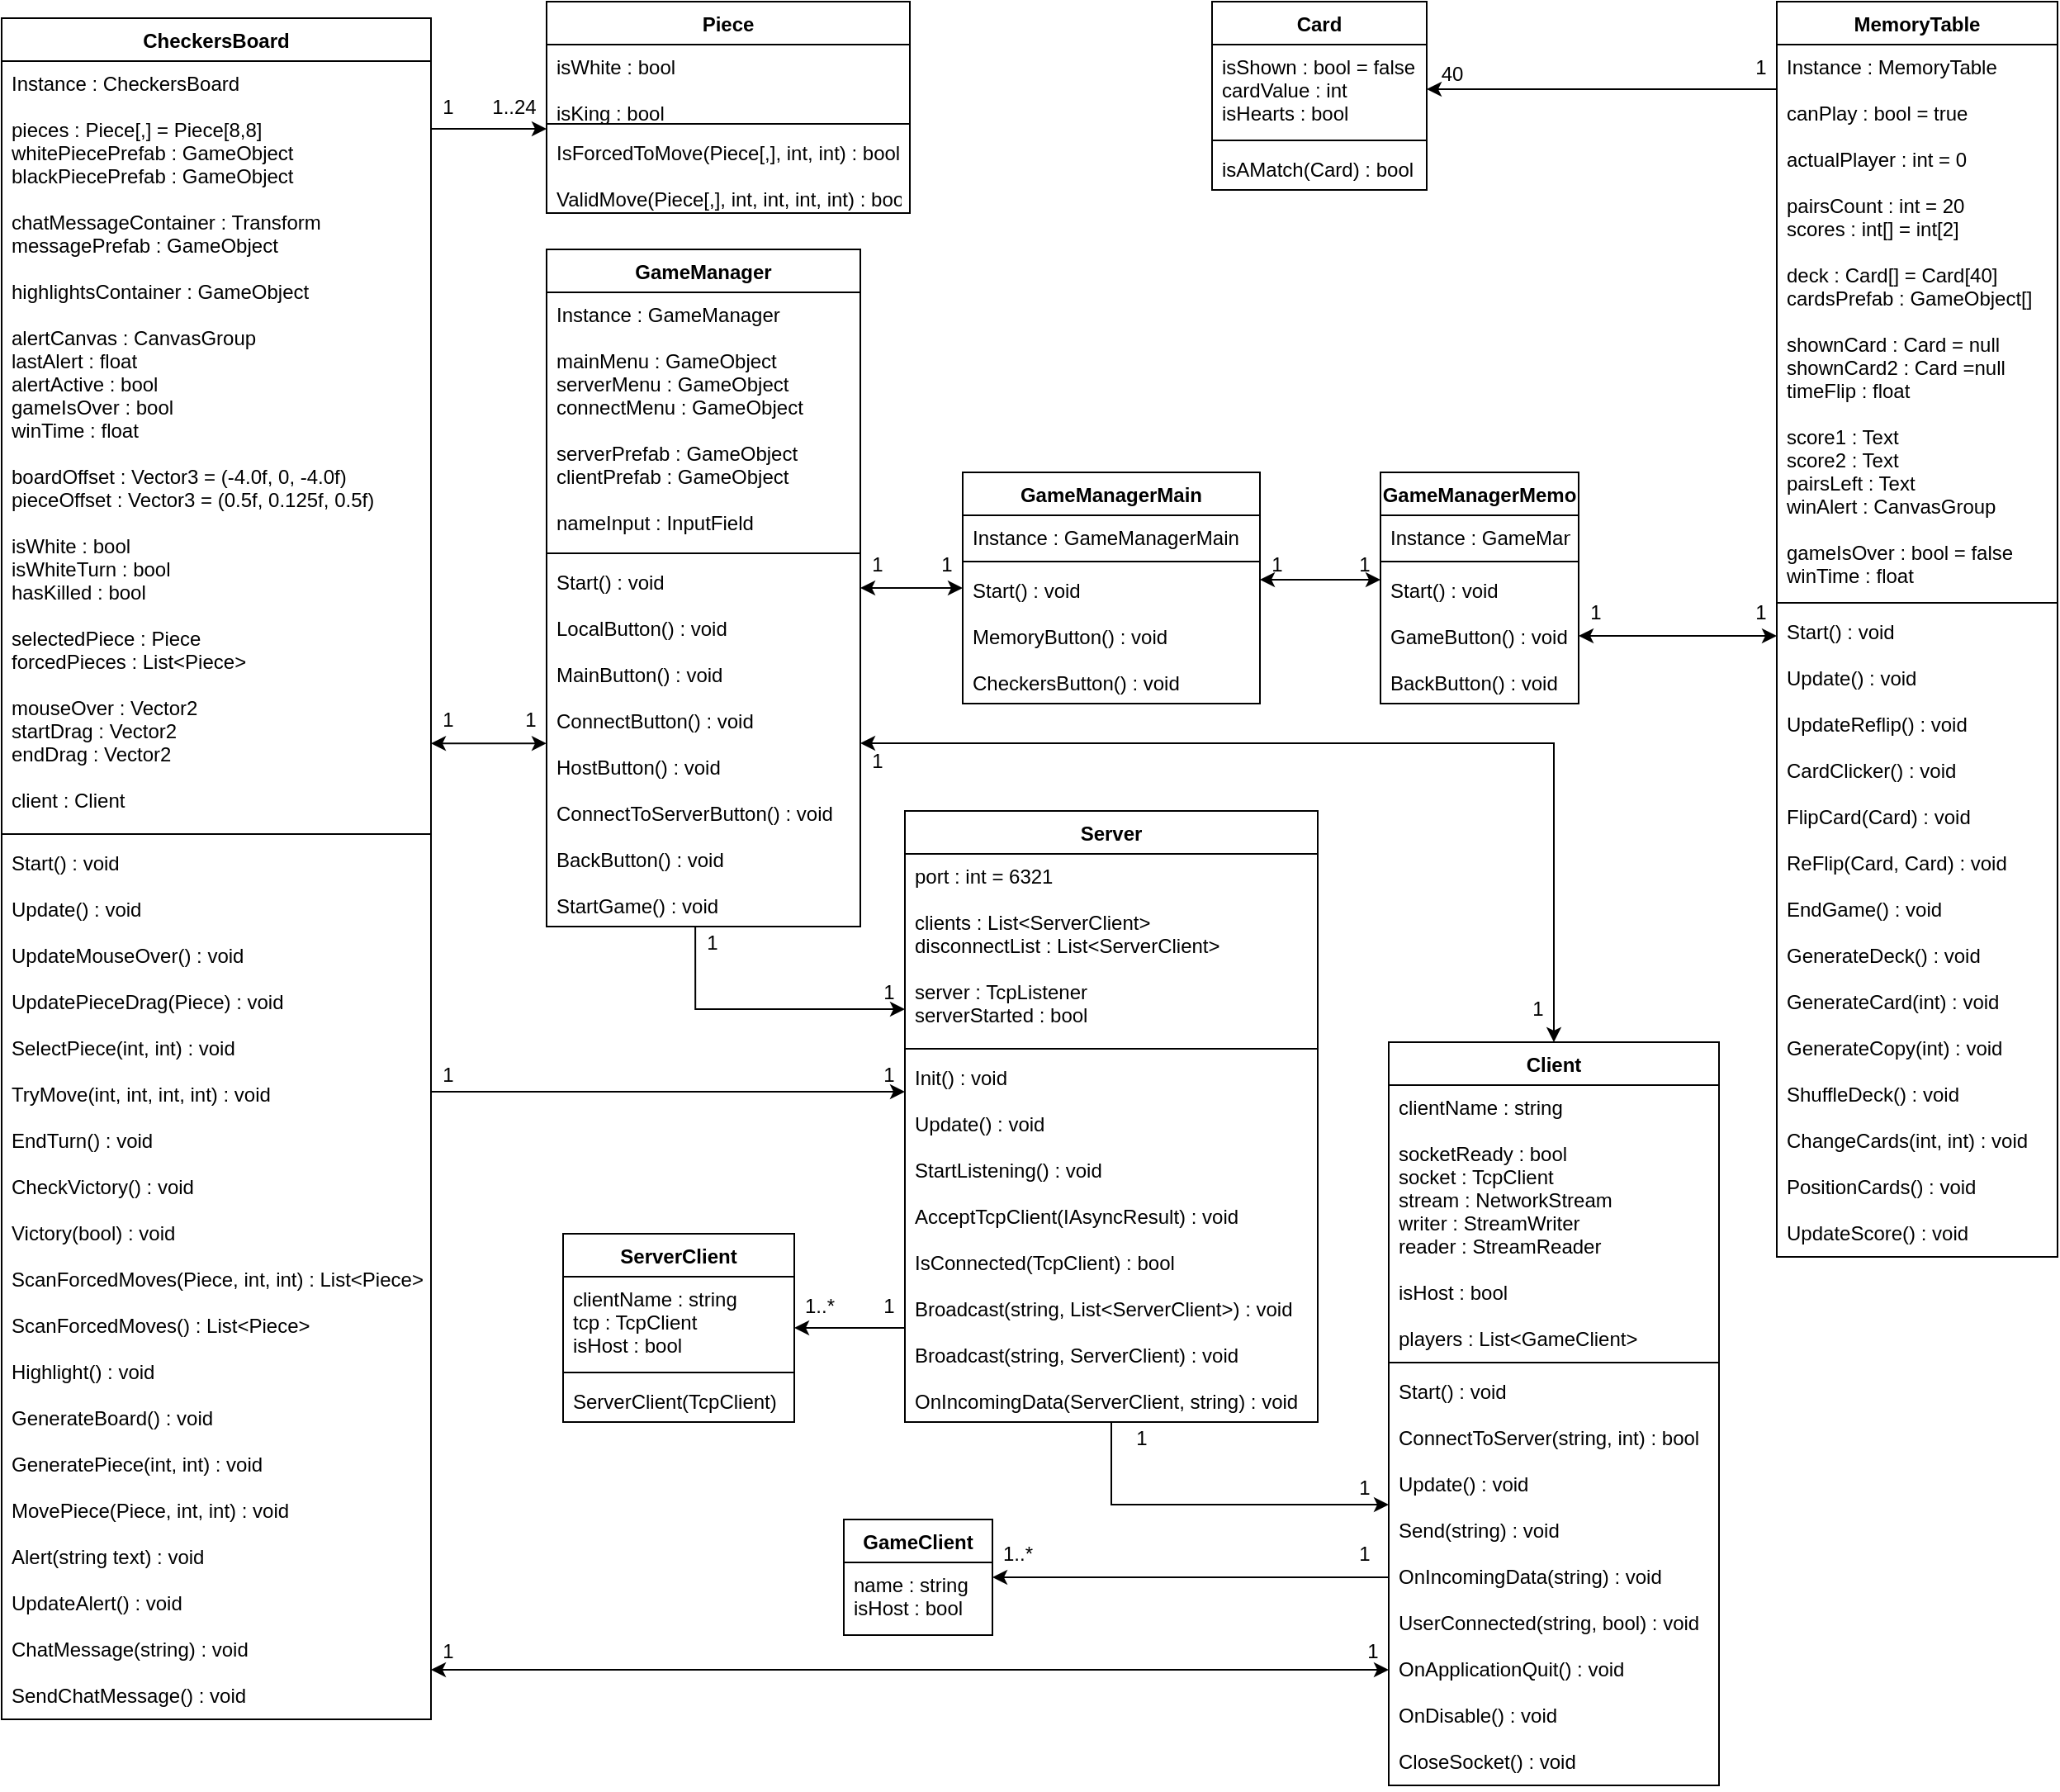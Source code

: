 <mxfile version="13.6.6" type="device"><diagram id="C5RBs43oDa-KdzZeNtuy" name="Page-1"><mxGraphModel dx="2522" dy="471" grid="1" gridSize="10" guides="1" tooltips="1" connect="1" arrows="1" fold="1" page="1" pageScale="1" pageWidth="827" pageHeight="1169" math="0" shadow="0"><root><mxCell id="WIyWlLk6GJQsqaUBKTNV-0"/><mxCell id="WIyWlLk6GJQsqaUBKTNV-1" parent="WIyWlLk6GJQsqaUBKTNV-0"/><mxCell id="SdgsYCjIgEG-CJchI0ht-36" value="1..24" style="text;html=1;align=center;verticalAlign=middle;resizable=0;points=[];autosize=1;" parent="WIyWlLk6GJQsqaUBKTNV-1" vertex="1"><mxGeometry x="-1270" y="114" width="40" height="20" as="geometry"/></mxCell><mxCell id="SdgsYCjIgEG-CJchI0ht-37" value="1" style="text;html=1;align=center;verticalAlign=middle;resizable=0;points=[];autosize=1;" parent="WIyWlLk6GJQsqaUBKTNV-1" vertex="1"><mxGeometry x="-1300" y="114" width="20" height="20" as="geometry"/></mxCell><mxCell id="SdgsYCjIgEG-CJchI0ht-43" style="edgeStyle=orthogonalEdgeStyle;rounded=0;orthogonalLoop=1;jettySize=auto;html=1;startArrow=classic;startFill=1;" parent="WIyWlLk6GJQsqaUBKTNV-1" source="SdgsYCjIgEG-CJchI0ht-25" target="SdgsYCjIgEG-CJchI0ht-21" edge="1"><mxGeometry relative="1" as="geometry"/></mxCell><mxCell id="SdgsYCjIgEG-CJchI0ht-54" value="40" style="text;html=1;align=center;verticalAlign=middle;resizable=0;points=[];autosize=1;" parent="WIyWlLk6GJQsqaUBKTNV-1" vertex="1"><mxGeometry x="-697" y="94" width="30" height="20" as="geometry"/></mxCell><mxCell id="SdgsYCjIgEG-CJchI0ht-55" value="1" style="text;html=1;align=center;verticalAlign=middle;resizable=0;points=[];autosize=1;" parent="WIyWlLk6GJQsqaUBKTNV-1" vertex="1"><mxGeometry x="-505" y="90" width="20" height="20" as="geometry"/></mxCell><mxCell id="SdgsYCjIgEG-CJchI0ht-58" value="1" style="text;html=1;align=center;verticalAlign=middle;resizable=0;points=[];autosize=1;" parent="WIyWlLk6GJQsqaUBKTNV-1" vertex="1"><mxGeometry x="-1250" y="485" width="20" height="20" as="geometry"/></mxCell><mxCell id="SdgsYCjIgEG-CJchI0ht-59" value="1" style="text;html=1;align=center;verticalAlign=middle;resizable=0;points=[];autosize=1;" parent="WIyWlLk6GJQsqaUBKTNV-1" vertex="1"><mxGeometry x="-1040" y="391" width="20" height="20" as="geometry"/></mxCell><mxCell id="SdgsYCjIgEG-CJchI0ht-60" value="1" style="text;html=1;align=center;verticalAlign=middle;resizable=0;points=[];autosize=1;" parent="WIyWlLk6GJQsqaUBKTNV-1" vertex="1"><mxGeometry x="-998" y="391" width="20" height="20" as="geometry"/></mxCell><mxCell id="SdgsYCjIgEG-CJchI0ht-61" value="1" style="text;html=1;align=center;verticalAlign=middle;resizable=0;points=[];autosize=1;" parent="WIyWlLk6GJQsqaUBKTNV-1" vertex="1"><mxGeometry x="-798" y="391" width="20" height="20" as="geometry"/></mxCell><mxCell id="SdgsYCjIgEG-CJchI0ht-62" value="1" style="text;html=1;align=center;verticalAlign=middle;resizable=0;points=[];autosize=1;" parent="WIyWlLk6GJQsqaUBKTNV-1" vertex="1"><mxGeometry x="-745" y="391" width="20" height="20" as="geometry"/></mxCell><mxCell id="SdgsYCjIgEG-CJchI0ht-63" value="1" style="text;html=1;align=center;verticalAlign=middle;resizable=0;points=[];autosize=1;" parent="WIyWlLk6GJQsqaUBKTNV-1" vertex="1"><mxGeometry x="-605" y="420" width="20" height="20" as="geometry"/></mxCell><mxCell id="SdgsYCjIgEG-CJchI0ht-8" value="Piece" style="swimlane;fontStyle=1;align=center;verticalAlign=top;childLayout=stackLayout;horizontal=1;startSize=26;horizontalStack=0;resizeParent=1;resizeParentMax=0;resizeLast=0;collapsible=1;marginBottom=0;" parent="WIyWlLk6GJQsqaUBKTNV-1" vertex="1"><mxGeometry x="-1230" y="60" width="220" height="128" as="geometry"/></mxCell><mxCell id="SdgsYCjIgEG-CJchI0ht-9" value="isWhite : bool&#10;&#10;isKing : bool" style="text;strokeColor=none;fillColor=none;align=left;verticalAlign=top;spacingLeft=4;spacingRight=4;overflow=hidden;rotatable=0;points=[[0,0.5],[1,0.5]];portConstraint=eastwest;" parent="SdgsYCjIgEG-CJchI0ht-8" vertex="1"><mxGeometry y="26" width="220" height="44" as="geometry"/></mxCell><mxCell id="SdgsYCjIgEG-CJchI0ht-10" value="" style="line;strokeWidth=1;fillColor=none;align=left;verticalAlign=middle;spacingTop=-1;spacingLeft=3;spacingRight=3;rotatable=0;labelPosition=right;points=[];portConstraint=eastwest;" parent="SdgsYCjIgEG-CJchI0ht-8" vertex="1"><mxGeometry y="70" width="220" height="8" as="geometry"/></mxCell><mxCell id="SdgsYCjIgEG-CJchI0ht-11" value="IsForcedToMove(Piece[,], int, int) : bool&#10;&#10;ValidMove(Piece[,], int, int, int, int) : bool" style="text;strokeColor=none;fillColor=none;align=left;verticalAlign=top;spacingLeft=4;spacingRight=4;overflow=hidden;rotatable=0;points=[[0,0.5],[1,0.5]];portConstraint=eastwest;" parent="SdgsYCjIgEG-CJchI0ht-8" vertex="1"><mxGeometry y="78" width="220" height="50" as="geometry"/></mxCell><mxCell id="SdgsYCjIgEG-CJchI0ht-13" value="Card" style="swimlane;fontStyle=1;align=center;verticalAlign=top;childLayout=stackLayout;horizontal=1;startSize=26;horizontalStack=0;resizeParent=1;resizeParentMax=0;resizeLast=0;collapsible=1;marginBottom=0;" parent="WIyWlLk6GJQsqaUBKTNV-1" vertex="1"><mxGeometry x="-827" y="60" width="130" height="114" as="geometry"/></mxCell><mxCell id="SdgsYCjIgEG-CJchI0ht-14" value="isShown : bool = false&#10;cardValue : int&#10;isHearts : bool" style="text;strokeColor=none;fillColor=none;align=left;verticalAlign=top;spacingLeft=4;spacingRight=4;overflow=hidden;rotatable=0;points=[[0,0.5],[1,0.5]];portConstraint=eastwest;" parent="SdgsYCjIgEG-CJchI0ht-13" vertex="1"><mxGeometry y="26" width="130" height="54" as="geometry"/></mxCell><mxCell id="SdgsYCjIgEG-CJchI0ht-15" value="" style="line;strokeWidth=1;fillColor=none;align=left;verticalAlign=middle;spacingTop=-1;spacingLeft=3;spacingRight=3;rotatable=0;labelPosition=right;points=[];portConstraint=eastwest;" parent="SdgsYCjIgEG-CJchI0ht-13" vertex="1"><mxGeometry y="80" width="130" height="8" as="geometry"/></mxCell><mxCell id="SdgsYCjIgEG-CJchI0ht-16" value="isAMatch(Card) : bool" style="text;strokeColor=none;fillColor=none;align=left;verticalAlign=top;spacingLeft=4;spacingRight=4;overflow=hidden;rotatable=0;points=[[0,0.5],[1,0.5]];portConstraint=eastwest;" parent="SdgsYCjIgEG-CJchI0ht-13" vertex="1"><mxGeometry y="88" width="130" height="26" as="geometry"/></mxCell><mxCell id="SdgsYCjIgEG-CJchI0ht-64" value="1" style="text;html=1;align=center;verticalAlign=middle;resizable=0;points=[];autosize=1;" parent="WIyWlLk6GJQsqaUBKTNV-1" vertex="1"><mxGeometry x="-505" y="420" width="20" height="20" as="geometry"/></mxCell><mxCell id="SdgsYCjIgEG-CJchI0ht-66" style="edgeStyle=orthogonalEdgeStyle;rounded=0;orthogonalLoop=1;jettySize=auto;html=1;" parent="WIyWlLk6GJQsqaUBKTNV-1" target="SdgsYCjIgEG-CJchI0ht-8" edge="1"><mxGeometry relative="1" as="geometry"><mxPoint x="-1300" y="137" as="sourcePoint"/><Array as="points"><mxPoint x="-1256" y="137"/><mxPoint x="-1256" y="137"/></Array></mxGeometry></mxCell><mxCell id="SdgsYCjIgEG-CJchI0ht-69" style="edgeStyle=orthogonalEdgeStyle;rounded=0;orthogonalLoop=1;jettySize=auto;html=1;startArrow=classic;startFill=1;" parent="WIyWlLk6GJQsqaUBKTNV-1" source="SdgsYCjIgEG-CJchI0ht-24" edge="1"><mxGeometry relative="1" as="geometry"><mxPoint x="-1300" y="509.059" as="targetPoint"/><Array as="points"><mxPoint x="-1300" y="509"/></Array></mxGeometry></mxCell><mxCell id="SdgsYCjIgEG-CJchI0ht-71" value="1" style="text;html=1;align=center;verticalAlign=middle;resizable=0;points=[];autosize=1;" parent="WIyWlLk6GJQsqaUBKTNV-1" vertex="1"><mxGeometry x="-1300" y="485" width="20" height="20" as="geometry"/></mxCell><mxCell id="SdgsYCjIgEG-CJchI0ht-4" value="CheckersBoard" style="swimlane;fontStyle=1;align=center;verticalAlign=top;childLayout=stackLayout;horizontal=1;startSize=26;horizontalStack=0;resizeParent=1;resizeParentMax=0;resizeLast=0;collapsible=1;marginBottom=0;" parent="WIyWlLk6GJQsqaUBKTNV-1" vertex="1"><mxGeometry x="-1560" y="70" width="260" height="1030" as="geometry"/></mxCell><mxCell id="SdgsYCjIgEG-CJchI0ht-5" value="Instance : CheckersBoard&#10;&#10;pieces : Piece[,] = Piece[8,8]&#10;whitePiecePrefab : GameObject&#10;blackPiecePrefab : GameObject&#10;&#9;&#10;chatMessageContainer : Transform&#10;messagePrefab : GameObject&#10;&#9;&#10;highlightsContainer : GameObject&#10;&#10;alertCanvas : CanvasGroup&#10;lastAlert : float&#10;alertActive : bool&#10;gameIsOver : bool&#10;winTime : float&#10;&#10;boardOffset : Vector3 = (-4.0f, 0, -4.0f)&#10;pieceOffset : Vector3 = (0.5f, 0.125f, 0.5f)&#10;&#10;isWhite : bool&#10;isWhiteTurn : bool&#10;hasKilled : bool&#10;&#10;selectedPiece : Piece&#10;forcedPieces : List&lt;Piece&gt;&#10;&#10;mouseOver : Vector2&#10;startDrag : Vector2&#10;endDrag : Vector2&#10;&#9;&#10;client : Client" style="text;strokeColor=none;fillColor=none;align=left;verticalAlign=top;spacingLeft=4;spacingRight=4;overflow=hidden;rotatable=0;points=[[0,0.5],[1,0.5]];portConstraint=eastwest;" parent="SdgsYCjIgEG-CJchI0ht-4" vertex="1"><mxGeometry y="26" width="260" height="464" as="geometry"/></mxCell><mxCell id="SdgsYCjIgEG-CJchI0ht-6" value="" style="line;strokeWidth=1;fillColor=none;align=left;verticalAlign=middle;spacingTop=-1;spacingLeft=3;spacingRight=3;rotatable=0;labelPosition=right;points=[];portConstraint=eastwest;" parent="SdgsYCjIgEG-CJchI0ht-4" vertex="1"><mxGeometry y="490" width="260" height="8" as="geometry"/></mxCell><mxCell id="SdgsYCjIgEG-CJchI0ht-7" value="Start() : void&#10;&#10;Update() : void&#10;&#10;UpdateMouseOver() : void&#10;&#9;&#10;UpdatePieceDrag(Piece) : void&#10;&#10;SelectPiece(int, int) : void&#10;&#10;TryMove(int, int, int, int) : void&#10;&#10;EndTurn() : void&#10;&#10;CheckVictory() : void&#10;&#10;Victory(bool) : void&#10;&#10;ScanForcedMoves(Piece, int, int) : List&lt;Piece&gt;&#10;&#10;ScanForcedMoves() : List&lt;Piece&gt;&#10;&#10;Highlight() : void&#10;&#10;GenerateBoard() : void&#10;&#10;GeneratePiece(int, int) : void&#10;&#10;MovePiece(Piece, int, int) : void&#10;&#10;Alert(string text) : void&#10;&#10;UpdateAlert() : void&#10;&#10;ChatMessage(string) : void&#10;&#10;SendChatMessage() : void" style="text;strokeColor=none;fillColor=none;align=left;verticalAlign=top;spacingLeft=4;spacingRight=4;overflow=hidden;rotatable=0;points=[[0,0.5],[1,0.5]];portConstraint=eastwest;" parent="SdgsYCjIgEG-CJchI0ht-4" vertex="1"><mxGeometry y="498" width="260" height="532" as="geometry"/></mxCell><mxCell id="SdgsYCjIgEG-CJchI0ht-21" value="GameManager" style="swimlane;fontStyle=1;align=center;verticalAlign=top;childLayout=stackLayout;horizontal=1;startSize=26;horizontalStack=0;resizeParent=1;resizeParentMax=0;resizeLast=0;collapsible=1;marginBottom=0;" parent="WIyWlLk6GJQsqaUBKTNV-1" vertex="1"><mxGeometry x="-1230" y="210" width="190" height="410" as="geometry"/></mxCell><mxCell id="SdgsYCjIgEG-CJchI0ht-22" value="Instance : GameManager&#10;&#10;mainMenu : GameObject&#10;serverMenu : GameObject&#10;connectMenu : GameObject&#10;&#9;&#10;serverPrefab : GameObject&#10;clientPrefab : GameObject&#10;&#9;&#10;nameInput : InputField" style="text;strokeColor=none;fillColor=none;align=left;verticalAlign=top;spacingLeft=4;spacingRight=4;overflow=hidden;rotatable=0;points=[[0,0.5],[1,0.5]];portConstraint=eastwest;" parent="SdgsYCjIgEG-CJchI0ht-21" vertex="1"><mxGeometry y="26" width="190" height="154" as="geometry"/></mxCell><mxCell id="SdgsYCjIgEG-CJchI0ht-23" value="" style="line;strokeWidth=1;fillColor=none;align=left;verticalAlign=middle;spacingTop=-1;spacingLeft=3;spacingRight=3;rotatable=0;labelPosition=right;points=[];portConstraint=eastwest;" parent="SdgsYCjIgEG-CJchI0ht-21" vertex="1"><mxGeometry y="180" width="190" height="8" as="geometry"/></mxCell><mxCell id="SdgsYCjIgEG-CJchI0ht-24" value="Start() : void&#10;&#10;LocalButton() : void&#10;&#10;MainButton() : void&#10;&#10;ConnectButton() : void&#10;&#10;HostButton() : void&#10;&#10;ConnectToServerButton() : void&#10;&#10;BackButton() : void&#10;&#10;StartGame() : void" style="text;strokeColor=none;fillColor=none;align=left;verticalAlign=top;spacingLeft=4;spacingRight=4;overflow=hidden;rotatable=0;points=[[0,0.5],[1,0.5]];portConstraint=eastwest;" parent="SdgsYCjIgEG-CJchI0ht-21" vertex="1"><mxGeometry y="188" width="190" height="222" as="geometry"/></mxCell><mxCell id="SdgsYCjIgEG-CJchI0ht-105" style="edgeStyle=orthogonalEdgeStyle;rounded=0;orthogonalLoop=1;jettySize=auto;html=1;exitX=0.474;exitY=1;exitDx=0;exitDy=0;exitPerimeter=0;" parent="WIyWlLk6GJQsqaUBKTNV-1" source="SdgsYCjIgEG-CJchI0ht-24" target="SdgsYCjIgEG-CJchI0ht-79" edge="1"><mxGeometry relative="1" as="geometry"><mxPoint x="-1140" y="650" as="sourcePoint"/><mxPoint x="-1014" y="670" as="targetPoint"/><Array as="points"><mxPoint x="-1140" y="670"/></Array></mxGeometry></mxCell><mxCell id="SdgsYCjIgEG-CJchI0ht-106" style="edgeStyle=orthogonalEdgeStyle;rounded=0;orthogonalLoop=1;jettySize=auto;html=1;exitX=1;exitY=0.5;exitDx=0;exitDy=0;startArrow=classic;startFill=1;" parent="WIyWlLk6GJQsqaUBKTNV-1" source="SdgsYCjIgEG-CJchI0ht-24" target="SdgsYCjIgEG-CJchI0ht-75" edge="1"><mxGeometry relative="1" as="geometry"><Array as="points"><mxPoint x="-620" y="509"/></Array></mxGeometry></mxCell><mxCell id="SdgsYCjIgEG-CJchI0ht-25" value="GameManagerMain" style="swimlane;fontStyle=1;align=center;verticalAlign=top;childLayout=stackLayout;horizontal=1;startSize=26;horizontalStack=0;resizeParent=1;resizeParentMax=0;resizeLast=0;collapsible=1;marginBottom=0;" parent="WIyWlLk6GJQsqaUBKTNV-1" vertex="1"><mxGeometry x="-978" y="345" width="180" height="140" as="geometry"/></mxCell><mxCell id="SdgsYCjIgEG-CJchI0ht-26" value="Instance : GameManagerMain" style="text;strokeColor=none;fillColor=none;align=left;verticalAlign=top;spacingLeft=4;spacingRight=4;overflow=hidden;rotatable=0;points=[[0,0.5],[1,0.5]];portConstraint=eastwest;" parent="SdgsYCjIgEG-CJchI0ht-25" vertex="1"><mxGeometry y="26" width="180" height="24" as="geometry"/></mxCell><mxCell id="SdgsYCjIgEG-CJchI0ht-27" value="" style="line;strokeWidth=1;fillColor=none;align=left;verticalAlign=middle;spacingTop=-1;spacingLeft=3;spacingRight=3;rotatable=0;labelPosition=right;points=[];portConstraint=eastwest;" parent="SdgsYCjIgEG-CJchI0ht-25" vertex="1"><mxGeometry y="50" width="180" height="8" as="geometry"/></mxCell><mxCell id="SdgsYCjIgEG-CJchI0ht-28" value="Start() : void&#10;&#10;MemoryButton() : void&#10;&#10;CheckersButton() : void" style="text;strokeColor=none;fillColor=none;align=left;verticalAlign=top;spacingLeft=4;spacingRight=4;overflow=hidden;rotatable=0;points=[[0,0.5],[1,0.5]];portConstraint=eastwest;" parent="SdgsYCjIgEG-CJchI0ht-25" vertex="1"><mxGeometry y="58" width="180" height="82" as="geometry"/></mxCell><mxCell id="SdgsYCjIgEG-CJchI0ht-29" value="GameManagerMemo" style="swimlane;fontStyle=1;align=center;verticalAlign=top;childLayout=stackLayout;horizontal=1;startSize=26;horizontalStack=0;resizeParent=1;resizeParentMax=0;resizeLast=0;collapsible=1;marginBottom=0;" parent="WIyWlLk6GJQsqaUBKTNV-1" vertex="1"><mxGeometry x="-725" y="345" width="120" height="140" as="geometry"/></mxCell><mxCell id="SdgsYCjIgEG-CJchI0ht-30" value="Instance : GameManagerMain" style="text;strokeColor=none;fillColor=none;align=left;verticalAlign=top;spacingLeft=4;spacingRight=4;overflow=hidden;rotatable=0;points=[[0,0.5],[1,0.5]];portConstraint=eastwest;" parent="SdgsYCjIgEG-CJchI0ht-29" vertex="1"><mxGeometry y="26" width="120" height="24" as="geometry"/></mxCell><mxCell id="SdgsYCjIgEG-CJchI0ht-31" value="" style="line;strokeWidth=1;fillColor=none;align=left;verticalAlign=middle;spacingTop=-1;spacingLeft=3;spacingRight=3;rotatable=0;labelPosition=right;points=[];portConstraint=eastwest;" parent="SdgsYCjIgEG-CJchI0ht-29" vertex="1"><mxGeometry y="50" width="120" height="8" as="geometry"/></mxCell><mxCell id="SdgsYCjIgEG-CJchI0ht-32" value="Start() : void&#10;&#10;GameButton() : void&#10;&#10;BackButton() : void" style="text;strokeColor=none;fillColor=none;align=left;verticalAlign=top;spacingLeft=4;spacingRight=4;overflow=hidden;rotatable=0;points=[[0,0.5],[1,0.5]];portConstraint=eastwest;" parent="SdgsYCjIgEG-CJchI0ht-29" vertex="1"><mxGeometry y="58" width="120" height="82" as="geometry"/></mxCell><mxCell id="SdgsYCjIgEG-CJchI0ht-91" style="edgeStyle=orthogonalEdgeStyle;rounded=0;orthogonalLoop=1;jettySize=auto;html=1;" parent="WIyWlLk6GJQsqaUBKTNV-1" source="SdgsYCjIgEG-CJchI0ht-18" target="SdgsYCjIgEG-CJchI0ht-14" edge="1"><mxGeometry relative="1" as="geometry"><Array as="points"><mxPoint x="-490" y="113"/><mxPoint x="-490" y="113"/></Array></mxGeometry></mxCell><mxCell id="SdgsYCjIgEG-CJchI0ht-94" style="edgeStyle=orthogonalEdgeStyle;rounded=0;orthogonalLoop=1;jettySize=auto;html=1;startArrow=classic;startFill=1;" parent="WIyWlLk6GJQsqaUBKTNV-1" source="SdgsYCjIgEG-CJchI0ht-32" target="SdgsYCjIgEG-CJchI0ht-28" edge="1"><mxGeometry relative="1" as="geometry"><Array as="points"><mxPoint x="-750" y="410"/><mxPoint x="-750" y="410"/></Array></mxGeometry></mxCell><mxCell id="SdgsYCjIgEG-CJchI0ht-17" value="MemoryTable" style="swimlane;fontStyle=1;align=center;verticalAlign=top;childLayout=stackLayout;horizontal=1;startSize=26;horizontalStack=0;resizeParent=1;resizeParentMax=0;resizeLast=0;collapsible=1;marginBottom=0;" parent="WIyWlLk6GJQsqaUBKTNV-1" vertex="1"><mxGeometry x="-485" y="60" width="170" height="760" as="geometry"/></mxCell><mxCell id="SdgsYCjIgEG-CJchI0ht-18" value="Instance : MemoryTable&#10;&#9;&#10;canPlay : bool = true&#10;&#10;actualPlayer : int = 0&#10;&#9;&#10;pairsCount : int = 20&#10;scores : int[] = int[2]&#10;&#9;&#10;deck : Card[] = Card[40]&#10;cardsPrefab : GameObject[]&#10;&#9;&#10;shownCard : Card = null&#10;shownCard2 : Card =null&#10;timeFlip : float&#10;&#9;&#10;score1 : Text&#10;score2 : Text&#10;pairsLeft : Text&#10;winAlert : CanvasGroup&#10;&#10;gameIsOver : bool = false&#10;winTime : float" style="text;strokeColor=none;fillColor=none;align=left;verticalAlign=top;spacingLeft=4;spacingRight=4;overflow=hidden;rotatable=0;points=[[0,0.5],[1,0.5]];portConstraint=eastwest;" parent="SdgsYCjIgEG-CJchI0ht-17" vertex="1"><mxGeometry y="26" width="170" height="334" as="geometry"/></mxCell><mxCell id="SdgsYCjIgEG-CJchI0ht-19" value="" style="line;strokeWidth=1;fillColor=none;align=left;verticalAlign=middle;spacingTop=-1;spacingLeft=3;spacingRight=3;rotatable=0;labelPosition=right;points=[];portConstraint=eastwest;" parent="SdgsYCjIgEG-CJchI0ht-17" vertex="1"><mxGeometry y="360" width="170" height="8" as="geometry"/></mxCell><mxCell id="SdgsYCjIgEG-CJchI0ht-20" value="Start() : void&#10;&#10;Update() : void&#10;&#10;UpdateReflip() : void&#10;&#10;CardClicker() : void&#10;&#10;FlipCard(Card) : void&#10;&#10;ReFlip(Card, Card) : void&#10;&#10;EndGame() : void&#10;&#10;GenerateDeck() : void&#10;&#10;GenerateCard(int) : void&#10;&#10;GenerateCopy(int) : void&#10;&#10;ShuffleDeck() : void&#10;&#10;ChangeCards(int, int) : void&#10;&#10;PositionCards() : void&#10;&#10;UpdateScore() : void" style="text;strokeColor=none;fillColor=none;align=left;verticalAlign=top;spacingLeft=4;spacingRight=4;overflow=hidden;rotatable=0;points=[[0,0.5],[1,0.5]];portConstraint=eastwest;" parent="SdgsYCjIgEG-CJchI0ht-17" vertex="1"><mxGeometry y="368" width="170" height="392" as="geometry"/></mxCell><mxCell id="SdgsYCjIgEG-CJchI0ht-100" style="edgeStyle=orthogonalEdgeStyle;rounded=0;orthogonalLoop=1;jettySize=auto;html=1;endArrow=classic;endFill=1;startArrow=classic;startFill=1;" parent="WIyWlLk6GJQsqaUBKTNV-1" source="SdgsYCjIgEG-CJchI0ht-20" target="SdgsYCjIgEG-CJchI0ht-32" edge="1"><mxGeometry relative="1" as="geometry"><Array as="points"><mxPoint x="-540" y="444"/><mxPoint x="-540" y="444"/></Array></mxGeometry></mxCell><mxCell id="SdgsYCjIgEG-CJchI0ht-117" style="edgeStyle=orthogonalEdgeStyle;rounded=0;orthogonalLoop=1;jettySize=auto;html=1;" parent="WIyWlLk6GJQsqaUBKTNV-1" source="SdgsYCjIgEG-CJchI0ht-79" target="SdgsYCjIgEG-CJchI0ht-78" edge="1"><mxGeometry relative="1" as="geometry"><Array as="points"><mxPoint x="-888" y="970"/></Array></mxGeometry></mxCell><mxCell id="SdgsYCjIgEG-CJchI0ht-79" value="Server" style="swimlane;fontStyle=1;align=center;verticalAlign=top;childLayout=stackLayout;horizontal=1;startSize=26;horizontalStack=0;resizeParent=1;resizeParentMax=0;resizeLast=0;collapsible=1;marginBottom=0;" parent="WIyWlLk6GJQsqaUBKTNV-1" vertex="1"><mxGeometry x="-1013" y="550" width="250" height="370" as="geometry"/></mxCell><mxCell id="SdgsYCjIgEG-CJchI0ht-80" value="port : int = 6321&#10;&#10;clients : List&lt;ServerClient&gt;&#10;disconnectList : List&lt;ServerClient&gt;&#10;&#10;server : TcpListener&#10;serverStarted : bool" style="text;strokeColor=none;fillColor=none;align=left;verticalAlign=top;spacingLeft=4;spacingRight=4;overflow=hidden;rotatable=0;points=[[0,0.5],[1,0.5]];portConstraint=eastwest;" parent="SdgsYCjIgEG-CJchI0ht-79" vertex="1"><mxGeometry y="26" width="250" height="114" as="geometry"/></mxCell><mxCell id="SdgsYCjIgEG-CJchI0ht-81" value="" style="line;strokeWidth=1;fillColor=none;align=left;verticalAlign=middle;spacingTop=-1;spacingLeft=3;spacingRight=3;rotatable=0;labelPosition=right;points=[];portConstraint=eastwest;" parent="SdgsYCjIgEG-CJchI0ht-79" vertex="1"><mxGeometry y="140" width="250" height="8" as="geometry"/></mxCell><mxCell id="SdgsYCjIgEG-CJchI0ht-82" value="Init() : void&#10;&#10;Update() : void&#10;&#10;StartListening() : void&#10;&#10;AcceptTcpClient(IAsyncResult) : void&#10;&#10;IsConnected(TcpClient) : bool&#10;&#10;Broadcast(string, List&lt;ServerClient&gt;) : void&#10;&#10;Broadcast(string, ServerClient) : void&#10;&#10;OnIncomingData(ServerClient, string) : void" style="text;strokeColor=none;fillColor=none;align=left;verticalAlign=top;spacingLeft=4;spacingRight=4;overflow=hidden;rotatable=0;points=[[0,0.5],[1,0.5]];portConstraint=eastwest;" parent="SdgsYCjIgEG-CJchI0ht-79" vertex="1"><mxGeometry y="148" width="250" height="222" as="geometry"/></mxCell><mxCell id="SdgsYCjIgEG-CJchI0ht-75" value="Client" style="swimlane;fontStyle=1;align=center;verticalAlign=top;childLayout=stackLayout;horizontal=1;startSize=26;horizontalStack=0;resizeParent=1;resizeParentMax=0;resizeLast=0;collapsible=1;marginBottom=0;" parent="WIyWlLk6GJQsqaUBKTNV-1" vertex="1"><mxGeometry x="-720" y="690" width="200" height="450" as="geometry"/></mxCell><mxCell id="SdgsYCjIgEG-CJchI0ht-76" value="clientName : string&#10;&#9;&#10;socketReady : bool&#10;socket : TcpClient&#10;stream : NetworkStream&#10;writer : StreamWriter&#10;reader : StreamReader&#10;&#9;&#10;isHost : bool&#10;&#9;&#10;players : List&lt;GameClient&gt;" style="text;strokeColor=none;fillColor=none;align=left;verticalAlign=top;spacingLeft=4;spacingRight=4;overflow=hidden;rotatable=0;points=[[0,0.5],[1,0.5]];portConstraint=eastwest;" parent="SdgsYCjIgEG-CJchI0ht-75" vertex="1"><mxGeometry y="26" width="200" height="164" as="geometry"/></mxCell><mxCell id="SdgsYCjIgEG-CJchI0ht-77" value="" style="line;strokeWidth=1;fillColor=none;align=left;verticalAlign=middle;spacingTop=-1;spacingLeft=3;spacingRight=3;rotatable=0;labelPosition=right;points=[];portConstraint=eastwest;" parent="SdgsYCjIgEG-CJchI0ht-75" vertex="1"><mxGeometry y="190" width="200" height="8" as="geometry"/></mxCell><mxCell id="SdgsYCjIgEG-CJchI0ht-78" value="Start() : void&#10;&#10;ConnectToServer(string, int) : bool&#10;&#10;Update() : void&#10;&#10;Send(string) : void&#10;&#10;OnIncomingData(string) : void&#10;&#10;UserConnected(string, bool) : void&#10;&#10;OnApplicationQuit() : void&#10;&#10;OnDisable() : void&#10;&#10;CloseSocket() : void" style="text;strokeColor=none;fillColor=none;align=left;verticalAlign=top;spacingLeft=4;spacingRight=4;overflow=hidden;rotatable=0;points=[[0,0.5],[1,0.5]];portConstraint=eastwest;" parent="SdgsYCjIgEG-CJchI0ht-75" vertex="1"><mxGeometry y="198" width="200" height="252" as="geometry"/></mxCell><mxCell id="SdgsYCjIgEG-CJchI0ht-107" value="1&lt;span style=&quot;color: rgba(0 , 0 , 0 , 0) ; font-family: monospace ; font-size: 0px&quot;&gt;%3CmxGraphModel%3E%3Croot%3E%3CmxCell%20id%3D%220%22%2F%3E%3CmxCell%20id%3D%221%22%20parent%3D%220%22%2F%3E%3CmxCell%20id%3D%222%22%20style%3D%22edgeStyle%3DorthogonalEdgeStyle%3Brounded%3D0%3BorthogonalLoop%3D1%3BjettySize%3Dauto%3Bhtml%3D1%3B%22%20edge%3D%221%22%20parent%3D%221%22%3E%3CmxGeometry%20relative%3D%221%22%20as%3D%22geometry%22%3E%3CmxPoint%20x%3D%22-605%22%20y%3D%22444%22%20as%3D%22sourcePoint%22%2F%3E%3CmxPoint%20x%3D%22-485%22%20y%3D%22624%22%20as%3D%22targetPoint%22%2F%3E%3C%2FmxGeometry%3E%3C%2FmxCell%3E%3C%2Froot%3E%3C%2FmxGraphModel%3E&lt;/span&gt;" style="text;html=1;align=center;verticalAlign=middle;resizable=0;points=[];autosize=1;" parent="WIyWlLk6GJQsqaUBKTNV-1" vertex="1"><mxGeometry x="-1033" y="650" width="20" height="20" as="geometry"/></mxCell><mxCell id="SdgsYCjIgEG-CJchI0ht-108" value="1" style="text;html=1;align=center;verticalAlign=middle;resizable=0;points=[];autosize=1;" parent="WIyWlLk6GJQsqaUBKTNV-1" vertex="1"><mxGeometry x="-1140" y="620" width="20" height="20" as="geometry"/></mxCell><mxCell id="SdgsYCjIgEG-CJchI0ht-109" value="1" style="text;html=1;align=center;verticalAlign=middle;resizable=0;points=[];autosize=1;" parent="WIyWlLk6GJQsqaUBKTNV-1" vertex="1"><mxGeometry x="-1040" y="510" width="20" height="20" as="geometry"/></mxCell><mxCell id="SdgsYCjIgEG-CJchI0ht-110" value="1&lt;span style=&quot;color: rgba(0 , 0 , 0 , 0) ; font-family: monospace ; font-size: 0px&quot;&gt;%3CmxGraphModel%3E%3Croot%3E%3CmxCell%20id%3D%220%22%2F%3E%3CmxCell%20id%3D%221%22%20parent%3D%220%22%2F%3E%3CmxCell%20id%3D%222%22%20style%3D%22edgeStyle%3DorthogonalEdgeStyle%3Brounded%3D0%3BorthogonalLoop%3D1%3BjettySize%3Dauto%3Bhtml%3D1%3B%22%20edge%3D%221%22%20parent%3D%221%22%3E%3CmxGeometry%20relative%3D%221%22%20as%3D%22geometry%22%3E%3CmxPoint%20x%3D%22-605%22%20y%3D%22444%22%20as%3D%22sourcePoint%22%2F%3E%3CmxPoint%20x%3D%22-485%22%20y%3D%22624%22%20as%3D%22targetPoint%22%2F%3E%3C%2FmxGeometry%3E%3C%2FmxCell%3E%3C%2Froot%3E%3C%2FmxGraphModel%3E&lt;/span&gt;" style="text;html=1;align=center;verticalAlign=middle;resizable=0;points=[];autosize=1;" parent="WIyWlLk6GJQsqaUBKTNV-1" vertex="1"><mxGeometry x="-640" y="660" width="20" height="20" as="geometry"/></mxCell><mxCell id="SdgsYCjIgEG-CJchI0ht-111" style="edgeStyle=orthogonalEdgeStyle;rounded=0;orthogonalLoop=1;jettySize=auto;html=1;" parent="WIyWlLk6GJQsqaUBKTNV-1" source="SdgsYCjIgEG-CJchI0ht-7" target="SdgsYCjIgEG-CJchI0ht-82" edge="1"><mxGeometry relative="1" as="geometry"><Array as="points"><mxPoint x="-1050" y="720"/><mxPoint x="-1050" y="720"/></Array></mxGeometry></mxCell><mxCell id="SdgsYCjIgEG-CJchI0ht-83" value="ServerClient" style="swimlane;fontStyle=1;align=center;verticalAlign=top;childLayout=stackLayout;horizontal=1;startSize=26;horizontalStack=0;resizeParent=1;resizeParentMax=0;resizeLast=0;collapsible=1;marginBottom=0;" parent="WIyWlLk6GJQsqaUBKTNV-1" vertex="1"><mxGeometry x="-1220" y="806" width="140" height="114" as="geometry"/></mxCell><mxCell id="SdgsYCjIgEG-CJchI0ht-84" value="clientName : string&#10;tcp : TcpClient&#10;isHost : bool" style="text;strokeColor=none;fillColor=none;align=left;verticalAlign=top;spacingLeft=4;spacingRight=4;overflow=hidden;rotatable=0;points=[[0,0.5],[1,0.5]];portConstraint=eastwest;" parent="SdgsYCjIgEG-CJchI0ht-83" vertex="1"><mxGeometry y="26" width="140" height="54" as="geometry"/></mxCell><mxCell id="SdgsYCjIgEG-CJchI0ht-85" value="" style="line;strokeWidth=1;fillColor=none;align=left;verticalAlign=middle;spacingTop=-1;spacingLeft=3;spacingRight=3;rotatable=0;labelPosition=right;points=[];portConstraint=eastwest;" parent="SdgsYCjIgEG-CJchI0ht-83" vertex="1"><mxGeometry y="80" width="140" height="8" as="geometry"/></mxCell><mxCell id="SdgsYCjIgEG-CJchI0ht-86" value="ServerClient(TcpClient)" style="text;strokeColor=none;fillColor=none;align=left;verticalAlign=top;spacingLeft=4;spacingRight=4;overflow=hidden;rotatable=0;points=[[0,0.5],[1,0.5]];portConstraint=eastwest;" parent="SdgsYCjIgEG-CJchI0ht-83" vertex="1"><mxGeometry y="88" width="140" height="26" as="geometry"/></mxCell><mxCell id="SdgsYCjIgEG-CJchI0ht-112" style="edgeStyle=orthogonalEdgeStyle;rounded=0;orthogonalLoop=1;jettySize=auto;html=1;" parent="WIyWlLk6GJQsqaUBKTNV-1" source="SdgsYCjIgEG-CJchI0ht-82" target="SdgsYCjIgEG-CJchI0ht-83" edge="1"><mxGeometry relative="1" as="geometry"><Array as="points"><mxPoint x="-1030" y="863"/><mxPoint x="-1030" y="863"/></Array></mxGeometry></mxCell><mxCell id="SdgsYCjIgEG-CJchI0ht-113" value="1" style="text;html=1;align=center;verticalAlign=middle;resizable=0;points=[];autosize=1;" parent="WIyWlLk6GJQsqaUBKTNV-1" vertex="1"><mxGeometry x="-1300" y="700" width="20" height="20" as="geometry"/></mxCell><mxCell id="SdgsYCjIgEG-CJchI0ht-114" value="1" style="text;html=1;align=center;verticalAlign=middle;resizable=0;points=[];autosize=1;" parent="WIyWlLk6GJQsqaUBKTNV-1" vertex="1"><mxGeometry x="-1033" y="700" width="20" height="20" as="geometry"/></mxCell><mxCell id="SdgsYCjIgEG-CJchI0ht-115" value="1..*" style="text;html=1;align=center;verticalAlign=middle;resizable=0;points=[];autosize=1;" parent="WIyWlLk6GJQsqaUBKTNV-1" vertex="1"><mxGeometry x="-1080" y="840" width="30" height="20" as="geometry"/></mxCell><mxCell id="SdgsYCjIgEG-CJchI0ht-116" value="1" style="text;html=1;align=center;verticalAlign=middle;resizable=0;points=[];autosize=1;" parent="WIyWlLk6GJQsqaUBKTNV-1" vertex="1"><mxGeometry x="-1033" y="840" width="20" height="20" as="geometry"/></mxCell><mxCell id="SdgsYCjIgEG-CJchI0ht-119" value="1" style="text;html=1;align=center;verticalAlign=middle;resizable=0;points=[];autosize=1;" parent="WIyWlLk6GJQsqaUBKTNV-1" vertex="1"><mxGeometry x="-880" y="920" width="20" height="20" as="geometry"/></mxCell><mxCell id="SdgsYCjIgEG-CJchI0ht-120" value="1" style="text;html=1;align=center;verticalAlign=middle;resizable=0;points=[];autosize=1;" parent="WIyWlLk6GJQsqaUBKTNV-1" vertex="1"><mxGeometry x="-745" y="950" width="20" height="20" as="geometry"/></mxCell><mxCell id="SdgsYCjIgEG-CJchI0ht-87" value="GameClient" style="swimlane;fontStyle=1;align=center;verticalAlign=top;childLayout=stackLayout;horizontal=1;startSize=26;horizontalStack=0;resizeParent=1;resizeParentMax=0;resizeLast=0;collapsible=1;marginBottom=0;" parent="WIyWlLk6GJQsqaUBKTNV-1" vertex="1"><mxGeometry x="-1050" y="979" width="90" height="70" as="geometry"/></mxCell><mxCell id="SdgsYCjIgEG-CJchI0ht-88" value="name : string&#10;isHost : bool" style="text;strokeColor=none;fillColor=none;align=left;verticalAlign=top;spacingLeft=4;spacingRight=4;overflow=hidden;rotatable=0;points=[[0,0.5],[1,0.5]];portConstraint=eastwest;" parent="SdgsYCjIgEG-CJchI0ht-87" vertex="1"><mxGeometry y="26" width="90" height="44" as="geometry"/></mxCell><mxCell id="SdgsYCjIgEG-CJchI0ht-125" value="1..*" style="text;html=1;align=center;verticalAlign=middle;resizable=0;points=[];autosize=1;" parent="WIyWlLk6GJQsqaUBKTNV-1" vertex="1"><mxGeometry x="-960" y="990" width="30" height="20" as="geometry"/></mxCell><mxCell id="SdgsYCjIgEG-CJchI0ht-126" value="1" style="text;html=1;align=center;verticalAlign=middle;resizable=0;points=[];autosize=1;" parent="WIyWlLk6GJQsqaUBKTNV-1" vertex="1"><mxGeometry x="-745" y="990" width="20" height="20" as="geometry"/></mxCell><mxCell id="SdgsYCjIgEG-CJchI0ht-127" style="edgeStyle=orthogonalEdgeStyle;rounded=0;orthogonalLoop=1;jettySize=auto;html=1;startArrow=classic;startFill=1;" parent="WIyWlLk6GJQsqaUBKTNV-1" source="SdgsYCjIgEG-CJchI0ht-7" target="SdgsYCjIgEG-CJchI0ht-78" edge="1"><mxGeometry relative="1" as="geometry"><Array as="points"><mxPoint x="-890" y="1070"/><mxPoint x="-890" y="1070"/></Array></mxGeometry></mxCell><mxCell id="SdgsYCjIgEG-CJchI0ht-129" value="1" style="text;html=1;align=center;verticalAlign=middle;resizable=0;points=[];autosize=1;" parent="WIyWlLk6GJQsqaUBKTNV-1" vertex="1"><mxGeometry x="-1300" y="1049" width="20" height="20" as="geometry"/></mxCell><mxCell id="SdgsYCjIgEG-CJchI0ht-130" value="1" style="text;html=1;align=center;verticalAlign=middle;resizable=0;points=[];autosize=1;" parent="WIyWlLk6GJQsqaUBKTNV-1" vertex="1"><mxGeometry x="-740" y="1049" width="20" height="20" as="geometry"/></mxCell><mxCell id="KA8pa3jd70EiuSQbIoWh-1" style="edgeStyle=orthogonalEdgeStyle;rounded=0;orthogonalLoop=1;jettySize=auto;html=1;exitX=0;exitY=0.5;exitDx=0;exitDy=0;" parent="WIyWlLk6GJQsqaUBKTNV-1" source="SdgsYCjIgEG-CJchI0ht-78" target="SdgsYCjIgEG-CJchI0ht-87" edge="1"><mxGeometry relative="1" as="geometry"/></mxCell></root></mxGraphModel></diagram></mxfile>